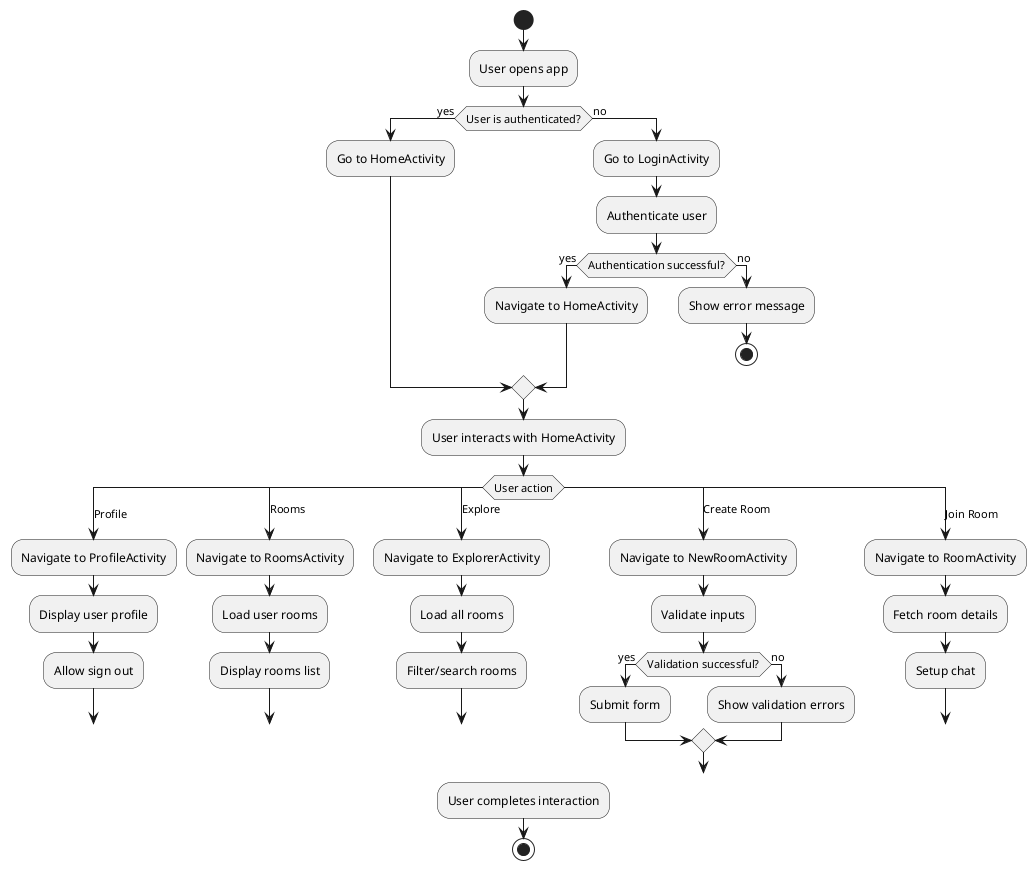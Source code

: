 @startuml
start

:User opens app;
if (User is authenticated?) then (yes)
  :Go to HomeActivity;
else (no)
  :Go to LoginActivity;
  :Authenticate user;
  if (Authentication successful?) then (yes)
    :Navigate to HomeActivity;
  else (no)
    :Show error message;
    stop
  endif
endif

:User interacts with HomeActivity;
switch (User action)
case (Profile)
  :Navigate to ProfileActivity;
  :Display user profile;
  :Allow sign out;
break
case (Rooms)
  :Navigate to RoomsActivity;
  :Load user rooms;
  :Display rooms list;
break
case (Explore)
  :Navigate to ExplorerActivity;
  :Load all rooms;
  :Filter/search rooms;
break
case (Create Room)
  :Navigate to NewRoomActivity;
  :Validate inputs;
  if (Validation successful?) then (yes)
    :Submit form;
  else (no)
    :Show validation errors;
  endif
break
case (Join Room)
  :Navigate to RoomActivity;
  :Fetch room details;
  :Setup chat;
break
endswitch

:User completes interaction;
stop
@enduml
